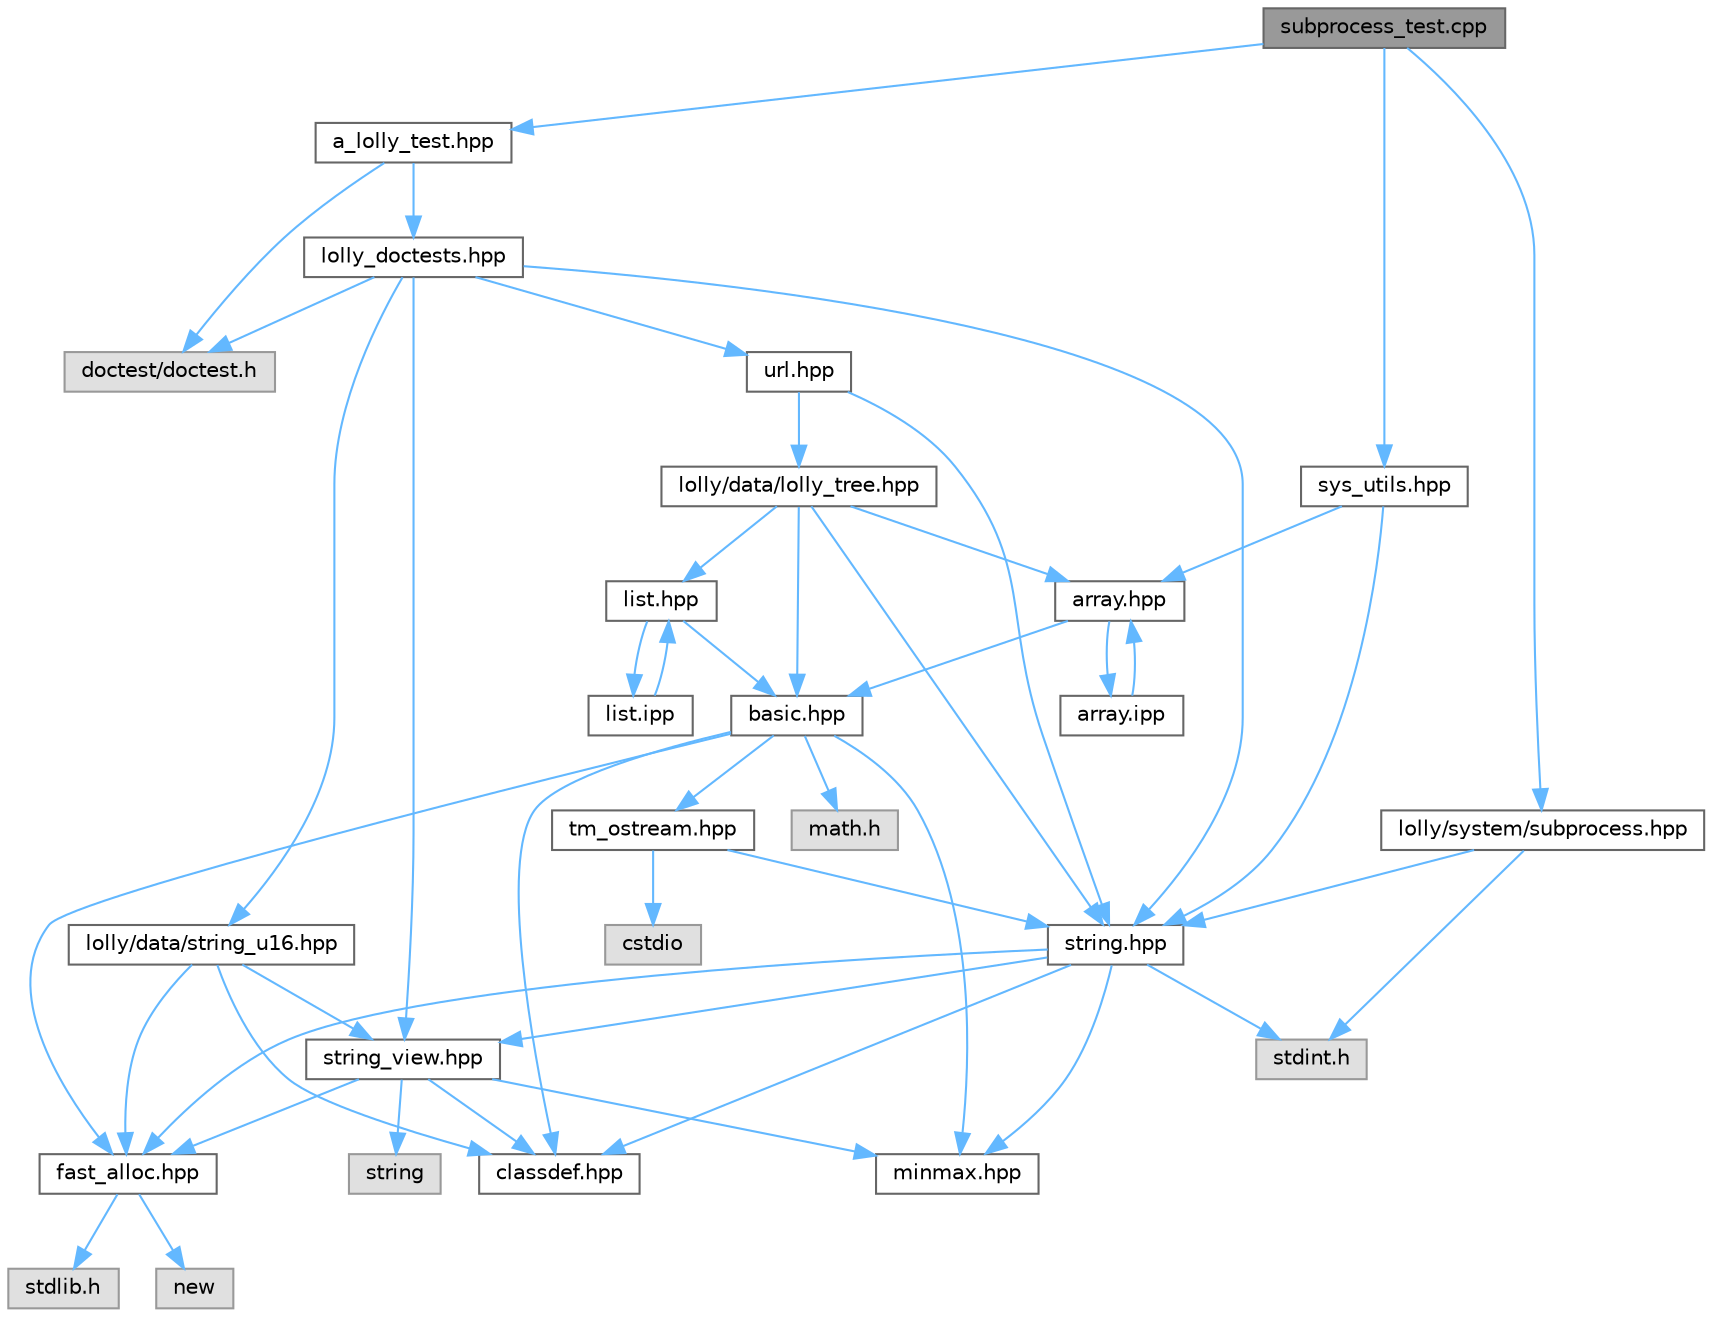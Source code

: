 digraph "subprocess_test.cpp"
{
 // LATEX_PDF_SIZE
  bgcolor="transparent";
  edge [fontname=Helvetica,fontsize=10,labelfontname=Helvetica,labelfontsize=10];
  node [fontname=Helvetica,fontsize=10,shape=box,height=0.2,width=0.4];
  Node1 [id="Node000001",label="subprocess_test.cpp",height=0.2,width=0.4,color="gray40", fillcolor="grey60", style="filled", fontcolor="black",tooltip=" "];
  Node1 -> Node2 [id="edge1_Node000001_Node000002",color="steelblue1",style="solid",tooltip=" "];
  Node2 [id="Node000002",label="a_lolly_test.hpp",height=0.2,width=0.4,color="grey40", fillcolor="white", style="filled",URL="$a__lolly__test_8hpp.html",tooltip=" "];
  Node2 -> Node3 [id="edge2_Node000002_Node000003",color="steelblue1",style="solid",tooltip=" "];
  Node3 [id="Node000003",label="doctest/doctest.h",height=0.2,width=0.4,color="grey60", fillcolor="#E0E0E0", style="filled",tooltip=" "];
  Node2 -> Node4 [id="edge3_Node000002_Node000004",color="steelblue1",style="solid",tooltip=" "];
  Node4 [id="Node000004",label="lolly_doctests.hpp",height=0.2,width=0.4,color="grey40", fillcolor="white", style="filled",URL="$lolly__doctests_8hpp.html",tooltip=" "];
  Node4 -> Node3 [id="edge4_Node000004_Node000003",color="steelblue1",style="solid",tooltip=" "];
  Node4 -> Node5 [id="edge5_Node000004_Node000005",color="steelblue1",style="solid",tooltip=" "];
  Node5 [id="Node000005",label="lolly/data/string_u16.hpp",height=0.2,width=0.4,color="grey40", fillcolor="white", style="filled",URL="$string__u16_8hpp.html",tooltip=" "];
  Node5 -> Node6 [id="edge6_Node000005_Node000006",color="steelblue1",style="solid",tooltip=" "];
  Node6 [id="Node000006",label="classdef.hpp",height=0.2,width=0.4,color="grey40", fillcolor="white", style="filled",URL="$classdef_8hpp.html",tooltip=" "];
  Node5 -> Node7 [id="edge7_Node000005_Node000007",color="steelblue1",style="solid",tooltip=" "];
  Node7 [id="Node000007",label="fast_alloc.hpp",height=0.2,width=0.4,color="grey40", fillcolor="white", style="filled",URL="$fast__alloc_8hpp.html",tooltip=" "];
  Node7 -> Node8 [id="edge8_Node000007_Node000008",color="steelblue1",style="solid",tooltip=" "];
  Node8 [id="Node000008",label="stdlib.h",height=0.2,width=0.4,color="grey60", fillcolor="#E0E0E0", style="filled",tooltip=" "];
  Node7 -> Node9 [id="edge9_Node000007_Node000009",color="steelblue1",style="solid",tooltip=" "];
  Node9 [id="Node000009",label="new",height=0.2,width=0.4,color="grey60", fillcolor="#E0E0E0", style="filled",tooltip=" "];
  Node5 -> Node10 [id="edge10_Node000005_Node000010",color="steelblue1",style="solid",tooltip=" "];
  Node10 [id="Node000010",label="string_view.hpp",height=0.2,width=0.4,color="grey40", fillcolor="white", style="filled",URL="$string__view_8hpp.html",tooltip=" "];
  Node10 -> Node6 [id="edge11_Node000010_Node000006",color="steelblue1",style="solid",tooltip=" "];
  Node10 -> Node7 [id="edge12_Node000010_Node000007",color="steelblue1",style="solid",tooltip=" "];
  Node10 -> Node11 [id="edge13_Node000010_Node000011",color="steelblue1",style="solid",tooltip=" "];
  Node11 [id="Node000011",label="minmax.hpp",height=0.2,width=0.4,color="grey40", fillcolor="white", style="filled",URL="$minmax_8hpp.html",tooltip=" "];
  Node10 -> Node12 [id="edge14_Node000010_Node000012",color="steelblue1",style="solid",tooltip=" "];
  Node12 [id="Node000012",label="string",height=0.2,width=0.4,color="grey60", fillcolor="#E0E0E0", style="filled",tooltip=" "];
  Node4 -> Node10 [id="edge15_Node000004_Node000010",color="steelblue1",style="solid",tooltip=" "];
  Node4 -> Node13 [id="edge16_Node000004_Node000013",color="steelblue1",style="solid",tooltip=" "];
  Node13 [id="Node000013",label="string.hpp",height=0.2,width=0.4,color="grey40", fillcolor="white", style="filled",URL="$string_8hpp.html",tooltip=" "];
  Node13 -> Node6 [id="edge17_Node000013_Node000006",color="steelblue1",style="solid",tooltip=" "];
  Node13 -> Node7 [id="edge18_Node000013_Node000007",color="steelblue1",style="solid",tooltip=" "];
  Node13 -> Node10 [id="edge19_Node000013_Node000010",color="steelblue1",style="solid",tooltip=" "];
  Node13 -> Node11 [id="edge20_Node000013_Node000011",color="steelblue1",style="solid",tooltip=" "];
  Node13 -> Node14 [id="edge21_Node000013_Node000014",color="steelblue1",style="solid",tooltip=" "];
  Node14 [id="Node000014",label="stdint.h",height=0.2,width=0.4,color="grey60", fillcolor="#E0E0E0", style="filled",tooltip=" "];
  Node4 -> Node15 [id="edge22_Node000004_Node000015",color="steelblue1",style="solid",tooltip=" "];
  Node15 [id="Node000015",label="url.hpp",height=0.2,width=0.4,color="grey40", fillcolor="white", style="filled",URL="$url_8hpp.html",tooltip=" "];
  Node15 -> Node16 [id="edge23_Node000015_Node000016",color="steelblue1",style="solid",tooltip=" "];
  Node16 [id="Node000016",label="lolly/data/lolly_tree.hpp",height=0.2,width=0.4,color="grey40", fillcolor="white", style="filled",URL="$lolly__tree_8hpp.html",tooltip=" "];
  Node16 -> Node17 [id="edge24_Node000016_Node000017",color="steelblue1",style="solid",tooltip=" "];
  Node17 [id="Node000017",label="array.hpp",height=0.2,width=0.4,color="grey40", fillcolor="white", style="filled",URL="$array_8hpp.html",tooltip=" "];
  Node17 -> Node18 [id="edge25_Node000017_Node000018",color="steelblue1",style="solid",tooltip=" "];
  Node18 [id="Node000018",label="basic.hpp",height=0.2,width=0.4,color="grey40", fillcolor="white", style="filled",URL="$basic_8hpp.html",tooltip=" "];
  Node18 -> Node6 [id="edge26_Node000018_Node000006",color="steelblue1",style="solid",tooltip=" "];
  Node18 -> Node7 [id="edge27_Node000018_Node000007",color="steelblue1",style="solid",tooltip=" "];
  Node18 -> Node11 [id="edge28_Node000018_Node000011",color="steelblue1",style="solid",tooltip=" "];
  Node18 -> Node19 [id="edge29_Node000018_Node000019",color="steelblue1",style="solid",tooltip=" "];
  Node19 [id="Node000019",label="tm_ostream.hpp",height=0.2,width=0.4,color="grey40", fillcolor="white", style="filled",URL="$tm__ostream_8hpp.html",tooltip=" "];
  Node19 -> Node13 [id="edge30_Node000019_Node000013",color="steelblue1",style="solid",tooltip=" "];
  Node19 -> Node20 [id="edge31_Node000019_Node000020",color="steelblue1",style="solid",tooltip=" "];
  Node20 [id="Node000020",label="cstdio",height=0.2,width=0.4,color="grey60", fillcolor="#E0E0E0", style="filled",tooltip=" "];
  Node18 -> Node21 [id="edge32_Node000018_Node000021",color="steelblue1",style="solid",tooltip=" "];
  Node21 [id="Node000021",label="math.h",height=0.2,width=0.4,color="grey60", fillcolor="#E0E0E0", style="filled",tooltip=" "];
  Node17 -> Node22 [id="edge33_Node000017_Node000022",color="steelblue1",style="solid",tooltip=" "];
  Node22 [id="Node000022",label="array.ipp",height=0.2,width=0.4,color="grey40", fillcolor="white", style="filled",URL="$array_8ipp.html",tooltip=" "];
  Node22 -> Node17 [id="edge34_Node000022_Node000017",color="steelblue1",style="solid",tooltip=" "];
  Node16 -> Node18 [id="edge35_Node000016_Node000018",color="steelblue1",style="solid",tooltip=" "];
  Node16 -> Node23 [id="edge36_Node000016_Node000023",color="steelblue1",style="solid",tooltip=" "];
  Node23 [id="Node000023",label="list.hpp",height=0.2,width=0.4,color="grey40", fillcolor="white", style="filled",URL="$list_8hpp.html",tooltip=" "];
  Node23 -> Node18 [id="edge37_Node000023_Node000018",color="steelblue1",style="solid",tooltip=" "];
  Node23 -> Node24 [id="edge38_Node000023_Node000024",color="steelblue1",style="solid",tooltip=" "];
  Node24 [id="Node000024",label="list.ipp",height=0.2,width=0.4,color="grey40", fillcolor="white", style="filled",URL="$list_8ipp.html",tooltip=" "];
  Node24 -> Node23 [id="edge39_Node000024_Node000023",color="steelblue1",style="solid",tooltip=" "];
  Node16 -> Node13 [id="edge40_Node000016_Node000013",color="steelblue1",style="solid",tooltip=" "];
  Node15 -> Node13 [id="edge41_Node000015_Node000013",color="steelblue1",style="solid",tooltip=" "];
  Node1 -> Node25 [id="edge42_Node000001_Node000025",color="steelblue1",style="solid",tooltip=" "];
  Node25 [id="Node000025",label="lolly/system/subprocess.hpp",height=0.2,width=0.4,color="grey40", fillcolor="white", style="filled",URL="$subprocess_8hpp.html",tooltip=" "];
  Node25 -> Node13 [id="edge43_Node000025_Node000013",color="steelblue1",style="solid",tooltip=" "];
  Node25 -> Node14 [id="edge44_Node000025_Node000014",color="steelblue1",style="solid",tooltip=" "];
  Node1 -> Node26 [id="edge45_Node000001_Node000026",color="steelblue1",style="solid",tooltip=" "];
  Node26 [id="Node000026",label="sys_utils.hpp",height=0.2,width=0.4,color="grey40", fillcolor="white", style="filled",URL="$sys__utils_8hpp.html",tooltip=" "];
  Node26 -> Node17 [id="edge46_Node000026_Node000017",color="steelblue1",style="solid",tooltip=" "];
  Node26 -> Node13 [id="edge47_Node000026_Node000013",color="steelblue1",style="solid",tooltip=" "];
}
